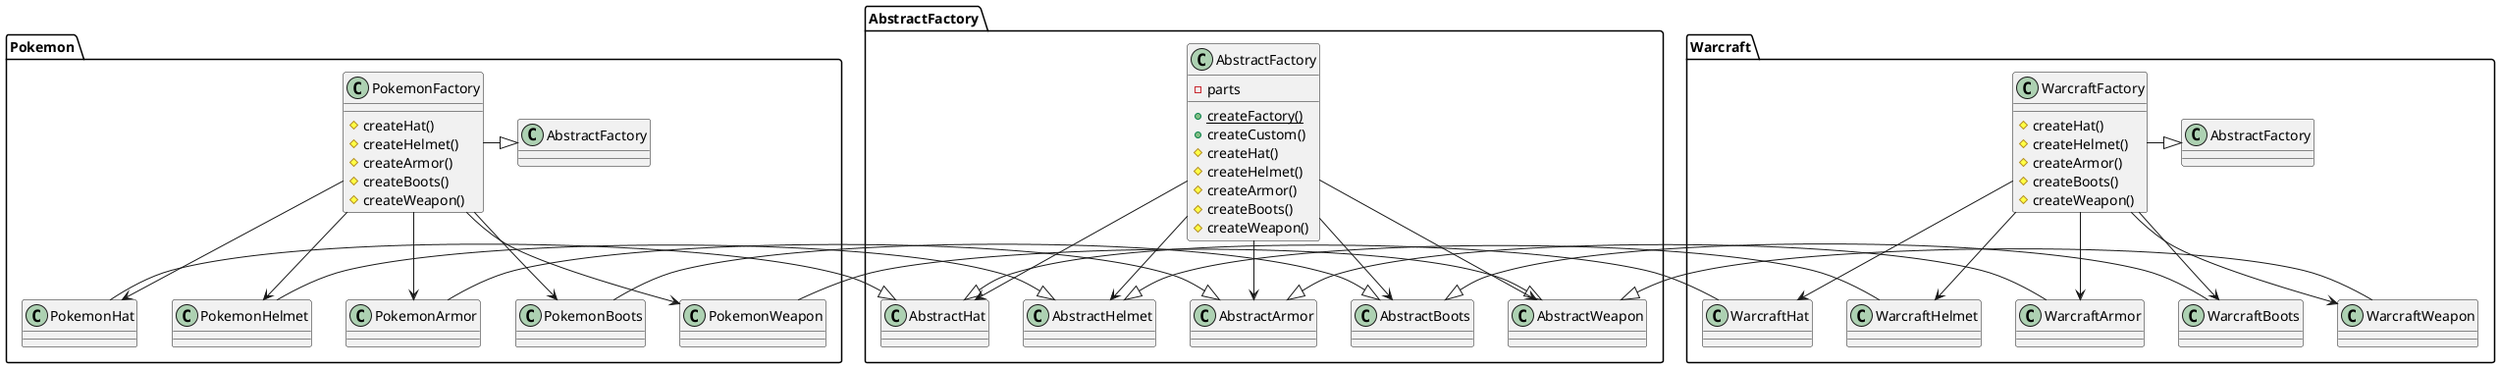 @startuml

package AbstractFactory {
    class AbstractFactory {
        -parts
        {static} +createFactory()
        +createCustom()
        #createHat()
        #createHelmet()
        #createArmor()
        #createBoots()
        #createWeapon()
    }

    class AbstractHat {
    }

    class AbstractHelmet {
    }

    class AbstractArmor {
    }

    class AbstractBoots {
    }

    class AbstractWeapon {
    }

    AbstractFactory --> AbstractHat
    AbstractFactory --> AbstractHelmet
    AbstractFactory --> AbstractArmor
    AbstractFactory --> AbstractBoots
    AbstractFactory --> AbstractWeapon
}

package Pokemon {
    class PokemonFactory {
        #createHat()
        #createHelmet()
        #createArmor()
        #createBoots()
        #createWeapon()
    }

    class PokemonHat {
    }

    class PokemonHelmet {
    }

    class PokemonArmor {
    }

    class PokemonBoots {
    }

    class PokemonWeapon {
    }

    AbstractFactory <|-left- PokemonFactory
    AbstractHat <|-left- PokemonHat
    AbstractHelmet <|-left- PokemonHelmet
    AbstractArmor <|-left- PokemonArmor
    AbstractBoots <|-left- PokemonBoots
    AbstractWeapon <|-left- PokemonWeapon

    PokemonFactory --> PokemonHat
    PokemonFactory --> PokemonHelmet
    PokemonFactory --> PokemonArmor
    PokemonFactory --> PokemonBoots
    PokemonFactory --> PokemonWeapon
}

package Warcraft {
    class WarcraftFactory {
        #createHat()
        #createHelmet()
        #createArmor()
        #createBoots()
        #createWeapon()
    }

    class WarcraftHat {
    }

    class WarcraftHelmet {
    }

    class WarcraftArmor {
    }

    class WarcraftBoots {
    }

    class WarcraftWeapon {
    }

    AbstractFactory <|-left- WarcraftFactory
    AbstractHat <|-left- WarcraftHat
    AbstractHelmet <|-left- WarcraftHelmet
    AbstractArmor <|-left- WarcraftArmor
    AbstractBoots <|-left- WarcraftBoots
    AbstractWeapon <|-left- WarcraftWeapon

    WarcraftFactory --> WarcraftHat
    WarcraftFactory --> WarcraftHelmet
    WarcraftFactory --> WarcraftArmor
    WarcraftFactory --> WarcraftBoots
    WarcraftFactory --> WarcraftWeapon
}

@enduml